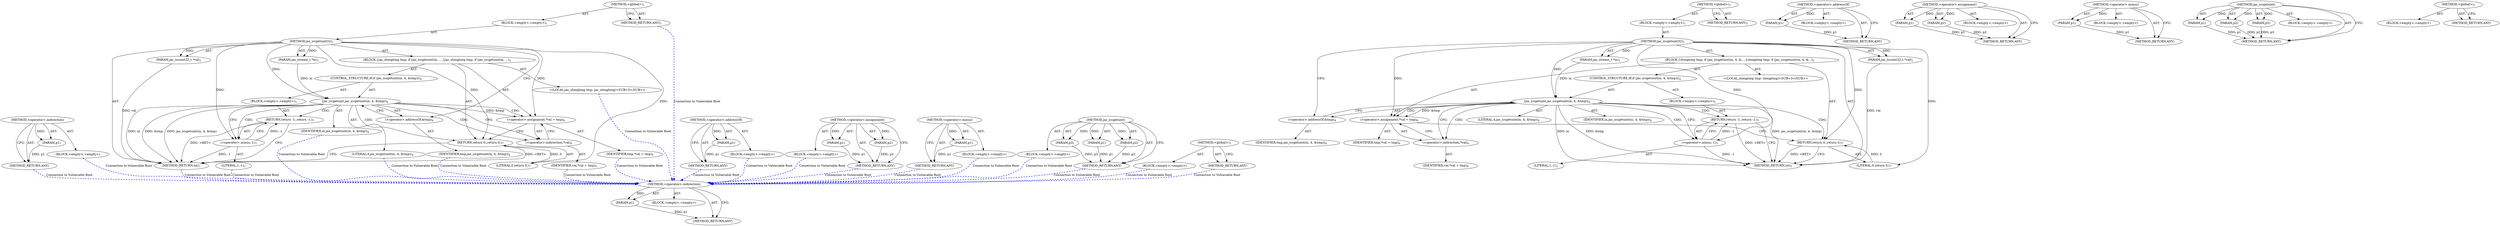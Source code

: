 digraph "&lt;global&gt;" {
vulnerable_71 [label=<(METHOD,&lt;operator&gt;.indirection)>];
vulnerable_72 [label=<(PARAM,p1)>];
vulnerable_73 [label=<(BLOCK,&lt;empty&gt;,&lt;empty&gt;)>];
vulnerable_74 [label=<(METHOD_RETURN,ANY)>];
vulnerable_6 [label=<(METHOD,&lt;global&gt;)<SUB>1</SUB>>];
vulnerable_7 [label=<(BLOCK,&lt;empty&gt;,&lt;empty&gt;)<SUB>1</SUB>>];
vulnerable_8 [label=<(METHOD,jas_iccgetuint32)<SUB>1</SUB>>];
vulnerable_9 [label=<(PARAM,jas_stream_t *in)<SUB>1</SUB>>];
vulnerable_10 [label=<(PARAM,jas_iccuint32_t *val)<SUB>1</SUB>>];
vulnerable_11 [label=<(BLOCK,{
	ulonglong tmp;
 	if (jas_iccgetuint(in, 4, &amp;...,{
	ulonglong tmp;
 	if (jas_iccgetuint(in, 4, &amp;...)<SUB>2</SUB>>];
vulnerable_12 [label="<(LOCAL,ulonglong tmp: ulonglong)<SUB>3</SUB>>"];
vulnerable_13 [label=<(CONTROL_STRUCTURE,IF,if (jas_iccgetuint(in, 4, &amp;tmp)))<SUB>4</SUB>>];
vulnerable_14 [label=<(jas_iccgetuint,jas_iccgetuint(in, 4, &amp;tmp))<SUB>4</SUB>>];
vulnerable_15 [label=<(IDENTIFIER,in,jas_iccgetuint(in, 4, &amp;tmp))<SUB>4</SUB>>];
vulnerable_16 [label=<(LITERAL,4,jas_iccgetuint(in, 4, &amp;tmp))<SUB>4</SUB>>];
vulnerable_17 [label=<(&lt;operator&gt;.addressOf,&amp;tmp)<SUB>4</SUB>>];
vulnerable_18 [label=<(IDENTIFIER,tmp,jas_iccgetuint(in, 4, &amp;tmp))<SUB>4</SUB>>];
vulnerable_19 [label=<(BLOCK,&lt;empty&gt;,&lt;empty&gt;)<SUB>5</SUB>>];
vulnerable_20 [label=<(RETURN,return -1;,return -1;)<SUB>5</SUB>>];
vulnerable_21 [label=<(&lt;operator&gt;.minus,-1)<SUB>5</SUB>>];
vulnerable_22 [label=<(LITERAL,1,-1)<SUB>5</SUB>>];
vulnerable_23 [label=<(&lt;operator&gt;.assignment,*val = tmp)<SUB>6</SUB>>];
vulnerable_24 [label=<(&lt;operator&gt;.indirection,*val)<SUB>6</SUB>>];
vulnerable_25 [label=<(IDENTIFIER,val,*val = tmp)<SUB>6</SUB>>];
vulnerable_26 [label=<(IDENTIFIER,tmp,*val = tmp)<SUB>6</SUB>>];
vulnerable_27 [label=<(RETURN,return 0;,return 0;)<SUB>7</SUB>>];
vulnerable_28 [label=<(LITERAL,0,return 0;)<SUB>7</SUB>>];
vulnerable_29 [label=<(METHOD_RETURN,int)<SUB>1</SUB>>];
vulnerable_31 [label=<(METHOD_RETURN,ANY)<SUB>1</SUB>>];
vulnerable_58 [label=<(METHOD,&lt;operator&gt;.addressOf)>];
vulnerable_59 [label=<(PARAM,p1)>];
vulnerable_60 [label=<(BLOCK,&lt;empty&gt;,&lt;empty&gt;)>];
vulnerable_61 [label=<(METHOD_RETURN,ANY)>];
vulnerable_66 [label=<(METHOD,&lt;operator&gt;.assignment)>];
vulnerable_67 [label=<(PARAM,p1)>];
vulnerable_68 [label=<(PARAM,p2)>];
vulnerable_69 [label=<(BLOCK,&lt;empty&gt;,&lt;empty&gt;)>];
vulnerable_70 [label=<(METHOD_RETURN,ANY)>];
vulnerable_62 [label=<(METHOD,&lt;operator&gt;.minus)>];
vulnerable_63 [label=<(PARAM,p1)>];
vulnerable_64 [label=<(BLOCK,&lt;empty&gt;,&lt;empty&gt;)>];
vulnerable_65 [label=<(METHOD_RETURN,ANY)>];
vulnerable_52 [label=<(METHOD,jas_iccgetuint)>];
vulnerable_53 [label=<(PARAM,p1)>];
vulnerable_54 [label=<(PARAM,p2)>];
vulnerable_55 [label=<(PARAM,p3)>];
vulnerable_56 [label=<(BLOCK,&lt;empty&gt;,&lt;empty&gt;)>];
vulnerable_57 [label=<(METHOD_RETURN,ANY)>];
vulnerable_46 [label=<(METHOD,&lt;global&gt;)<SUB>1</SUB>>];
vulnerable_47 [label=<(BLOCK,&lt;empty&gt;,&lt;empty&gt;)>];
vulnerable_48 [label=<(METHOD_RETURN,ANY)>];
fixed_71 [label=<(METHOD,&lt;operator&gt;.indirection)>];
fixed_72 [label=<(PARAM,p1)>];
fixed_73 [label=<(BLOCK,&lt;empty&gt;,&lt;empty&gt;)>];
fixed_74 [label=<(METHOD_RETURN,ANY)>];
fixed_6 [label=<(METHOD,&lt;global&gt;)<SUB>1</SUB>>];
fixed_7 [label=<(BLOCK,&lt;empty&gt;,&lt;empty&gt;)<SUB>1</SUB>>];
fixed_8 [label=<(METHOD,jas_iccgetuint32)<SUB>1</SUB>>];
fixed_9 [label=<(PARAM,jas_stream_t *in)<SUB>1</SUB>>];
fixed_10 [label=<(PARAM,jas_iccuint32_t *val)<SUB>1</SUB>>];
fixed_11 [label=<(BLOCK,{
	jas_ulonglong tmp;
 	if (jas_iccgetuint(in, ...,{
	jas_ulonglong tmp;
 	if (jas_iccgetuint(in, ...)<SUB>2</SUB>>];
fixed_12 [label="<(LOCAL,jas_ulonglong tmp: jas_ulonglong)<SUB>3</SUB>>"];
fixed_13 [label=<(CONTROL_STRUCTURE,IF,if (jas_iccgetuint(in, 4, &amp;tmp)))<SUB>4</SUB>>];
fixed_14 [label=<(jas_iccgetuint,jas_iccgetuint(in, 4, &amp;tmp))<SUB>4</SUB>>];
fixed_15 [label=<(IDENTIFIER,in,jas_iccgetuint(in, 4, &amp;tmp))<SUB>4</SUB>>];
fixed_16 [label=<(LITERAL,4,jas_iccgetuint(in, 4, &amp;tmp))<SUB>4</SUB>>];
fixed_17 [label=<(&lt;operator&gt;.addressOf,&amp;tmp)<SUB>4</SUB>>];
fixed_18 [label=<(IDENTIFIER,tmp,jas_iccgetuint(in, 4, &amp;tmp))<SUB>4</SUB>>];
fixed_19 [label=<(BLOCK,&lt;empty&gt;,&lt;empty&gt;)<SUB>5</SUB>>];
fixed_20 [label=<(RETURN,return -1;,return -1;)<SUB>5</SUB>>];
fixed_21 [label=<(&lt;operator&gt;.minus,-1)<SUB>5</SUB>>];
fixed_22 [label=<(LITERAL,1,-1)<SUB>5</SUB>>];
fixed_23 [label=<(&lt;operator&gt;.assignment,*val = tmp)<SUB>6</SUB>>];
fixed_24 [label=<(&lt;operator&gt;.indirection,*val)<SUB>6</SUB>>];
fixed_25 [label=<(IDENTIFIER,val,*val = tmp)<SUB>6</SUB>>];
fixed_26 [label=<(IDENTIFIER,tmp,*val = tmp)<SUB>6</SUB>>];
fixed_27 [label=<(RETURN,return 0;,return 0;)<SUB>7</SUB>>];
fixed_28 [label=<(LITERAL,0,return 0;)<SUB>7</SUB>>];
fixed_29 [label=<(METHOD_RETURN,int)<SUB>1</SUB>>];
fixed_31 [label=<(METHOD_RETURN,ANY)<SUB>1</SUB>>];
fixed_58 [label=<(METHOD,&lt;operator&gt;.addressOf)>];
fixed_59 [label=<(PARAM,p1)>];
fixed_60 [label=<(BLOCK,&lt;empty&gt;,&lt;empty&gt;)>];
fixed_61 [label=<(METHOD_RETURN,ANY)>];
fixed_66 [label=<(METHOD,&lt;operator&gt;.assignment)>];
fixed_67 [label=<(PARAM,p1)>];
fixed_68 [label=<(PARAM,p2)>];
fixed_69 [label=<(BLOCK,&lt;empty&gt;,&lt;empty&gt;)>];
fixed_70 [label=<(METHOD_RETURN,ANY)>];
fixed_62 [label=<(METHOD,&lt;operator&gt;.minus)>];
fixed_63 [label=<(PARAM,p1)>];
fixed_64 [label=<(BLOCK,&lt;empty&gt;,&lt;empty&gt;)>];
fixed_65 [label=<(METHOD_RETURN,ANY)>];
fixed_52 [label=<(METHOD,jas_iccgetuint)>];
fixed_53 [label=<(PARAM,p1)>];
fixed_54 [label=<(PARAM,p2)>];
fixed_55 [label=<(PARAM,p3)>];
fixed_56 [label=<(BLOCK,&lt;empty&gt;,&lt;empty&gt;)>];
fixed_57 [label=<(METHOD_RETURN,ANY)>];
fixed_46 [label=<(METHOD,&lt;global&gt;)<SUB>1</SUB>>];
fixed_47 [label=<(BLOCK,&lt;empty&gt;,&lt;empty&gt;)>];
fixed_48 [label=<(METHOD_RETURN,ANY)>];
vulnerable_71 -> vulnerable_72  [key=0, label="AST: "];
vulnerable_71 -> vulnerable_72  [key=1, label="DDG: "];
vulnerable_71 -> vulnerable_73  [key=0, label="AST: "];
vulnerable_71 -> vulnerable_74  [key=0, label="AST: "];
vulnerable_71 -> vulnerable_74  [key=1, label="CFG: "];
vulnerable_72 -> vulnerable_74  [key=0, label="DDG: p1"];
vulnerable_6 -> vulnerable_7  [key=0, label="AST: "];
vulnerable_6 -> vulnerable_31  [key=0, label="AST: "];
vulnerable_6 -> vulnerable_31  [key=1, label="CFG: "];
vulnerable_7 -> vulnerable_8  [key=0, label="AST: "];
vulnerable_8 -> vulnerable_9  [key=0, label="AST: "];
vulnerable_8 -> vulnerable_9  [key=1, label="DDG: "];
vulnerable_8 -> vulnerable_10  [key=0, label="AST: "];
vulnerable_8 -> vulnerable_10  [key=1, label="DDG: "];
vulnerable_8 -> vulnerable_11  [key=0, label="AST: "];
vulnerable_8 -> vulnerable_29  [key=0, label="AST: "];
vulnerable_8 -> vulnerable_17  [key=0, label="CFG: "];
vulnerable_8 -> vulnerable_23  [key=0, label="DDG: "];
vulnerable_8 -> vulnerable_27  [key=0, label="DDG: "];
vulnerable_8 -> vulnerable_28  [key=0, label="DDG: "];
vulnerable_8 -> vulnerable_14  [key=0, label="DDG: "];
vulnerable_8 -> vulnerable_21  [key=0, label="DDG: "];
vulnerable_9 -> vulnerable_14  [key=0, label="DDG: in"];
vulnerable_10 -> vulnerable_29  [key=0, label="DDG: val"];
vulnerable_11 -> vulnerable_12  [key=0, label="AST: "];
vulnerable_11 -> vulnerable_13  [key=0, label="AST: "];
vulnerable_11 -> vulnerable_23  [key=0, label="AST: "];
vulnerable_11 -> vulnerable_27  [key=0, label="AST: "];
vulnerable_13 -> vulnerable_14  [key=0, label="AST: "];
vulnerable_13 -> vulnerable_19  [key=0, label="AST: "];
vulnerable_14 -> vulnerable_15  [key=0, label="AST: "];
vulnerable_14 -> vulnerable_16  [key=0, label="AST: "];
vulnerable_14 -> vulnerable_17  [key=0, label="AST: "];
vulnerable_14 -> vulnerable_21  [key=0, label="CFG: "];
vulnerable_14 -> vulnerable_21  [key=1, label="CDG: "];
vulnerable_14 -> vulnerable_24  [key=0, label="CFG: "];
vulnerable_14 -> vulnerable_24  [key=1, label="CDG: "];
vulnerable_14 -> vulnerable_29  [key=0, label="DDG: in"];
vulnerable_14 -> vulnerable_29  [key=1, label="DDG: &amp;tmp"];
vulnerable_14 -> vulnerable_29  [key=2, label="DDG: jas_iccgetuint(in, 4, &amp;tmp)"];
vulnerable_14 -> vulnerable_23  [key=0, label="DDG: &amp;tmp"];
vulnerable_14 -> vulnerable_23  [key=1, label="CDG: "];
vulnerable_14 -> vulnerable_20  [key=0, label="CDG: "];
vulnerable_14 -> vulnerable_27  [key=0, label="CDG: "];
vulnerable_17 -> vulnerable_18  [key=0, label="AST: "];
vulnerable_17 -> vulnerable_14  [key=0, label="CFG: "];
vulnerable_19 -> vulnerable_20  [key=0, label="AST: "];
vulnerable_20 -> vulnerable_21  [key=0, label="AST: "];
vulnerable_20 -> vulnerable_29  [key=0, label="CFG: "];
vulnerable_20 -> vulnerable_29  [key=1, label="DDG: &lt;RET&gt;"];
vulnerable_21 -> vulnerable_22  [key=0, label="AST: "];
vulnerable_21 -> vulnerable_20  [key=0, label="CFG: "];
vulnerable_21 -> vulnerable_20  [key=1, label="DDG: -1"];
vulnerable_21 -> vulnerable_29  [key=0, label="DDG: -1"];
vulnerable_23 -> vulnerable_24  [key=0, label="AST: "];
vulnerable_23 -> vulnerable_26  [key=0, label="AST: "];
vulnerable_23 -> vulnerable_27  [key=0, label="CFG: "];
vulnerable_24 -> vulnerable_25  [key=0, label="AST: "];
vulnerable_24 -> vulnerable_23  [key=0, label="CFG: "];
vulnerable_27 -> vulnerable_28  [key=0, label="AST: "];
vulnerable_27 -> vulnerable_29  [key=0, label="CFG: "];
vulnerable_27 -> vulnerable_29  [key=1, label="DDG: &lt;RET&gt;"];
vulnerable_28 -> vulnerable_27  [key=0, label="DDG: 0"];
vulnerable_58 -> vulnerable_59  [key=0, label="AST: "];
vulnerable_58 -> vulnerable_59  [key=1, label="DDG: "];
vulnerable_58 -> vulnerable_60  [key=0, label="AST: "];
vulnerable_58 -> vulnerable_61  [key=0, label="AST: "];
vulnerable_58 -> vulnerable_61  [key=1, label="CFG: "];
vulnerable_59 -> vulnerable_61  [key=0, label="DDG: p1"];
vulnerable_66 -> vulnerable_67  [key=0, label="AST: "];
vulnerable_66 -> vulnerable_67  [key=1, label="DDG: "];
vulnerable_66 -> vulnerable_69  [key=0, label="AST: "];
vulnerable_66 -> vulnerable_68  [key=0, label="AST: "];
vulnerable_66 -> vulnerable_68  [key=1, label="DDG: "];
vulnerable_66 -> vulnerable_70  [key=0, label="AST: "];
vulnerable_66 -> vulnerable_70  [key=1, label="CFG: "];
vulnerable_67 -> vulnerable_70  [key=0, label="DDG: p1"];
vulnerable_68 -> vulnerable_70  [key=0, label="DDG: p2"];
vulnerable_62 -> vulnerable_63  [key=0, label="AST: "];
vulnerable_62 -> vulnerable_63  [key=1, label="DDG: "];
vulnerable_62 -> vulnerable_64  [key=0, label="AST: "];
vulnerable_62 -> vulnerable_65  [key=0, label="AST: "];
vulnerable_62 -> vulnerable_65  [key=1, label="CFG: "];
vulnerable_63 -> vulnerable_65  [key=0, label="DDG: p1"];
vulnerable_52 -> vulnerable_53  [key=0, label="AST: "];
vulnerable_52 -> vulnerable_53  [key=1, label="DDG: "];
vulnerable_52 -> vulnerable_56  [key=0, label="AST: "];
vulnerable_52 -> vulnerable_54  [key=0, label="AST: "];
vulnerable_52 -> vulnerable_54  [key=1, label="DDG: "];
vulnerable_52 -> vulnerable_57  [key=0, label="AST: "];
vulnerable_52 -> vulnerable_57  [key=1, label="CFG: "];
vulnerable_52 -> vulnerable_55  [key=0, label="AST: "];
vulnerable_52 -> vulnerable_55  [key=1, label="DDG: "];
vulnerable_53 -> vulnerable_57  [key=0, label="DDG: p1"];
vulnerable_54 -> vulnerable_57  [key=0, label="DDG: p2"];
vulnerable_55 -> vulnerable_57  [key=0, label="DDG: p3"];
vulnerable_46 -> vulnerable_47  [key=0, label="AST: "];
vulnerable_46 -> vulnerable_48  [key=0, label="AST: "];
vulnerable_46 -> vulnerable_48  [key=1, label="CFG: "];
fixed_71 -> fixed_72  [key=0, label="AST: "];
fixed_71 -> fixed_72  [key=1, label="DDG: "];
fixed_71 -> fixed_73  [key=0, label="AST: "];
fixed_71 -> fixed_74  [key=0, label="AST: "];
fixed_71 -> fixed_74  [key=1, label="CFG: "];
fixed_72 -> fixed_74  [key=0, label="DDG: p1"];
fixed_73 -> vulnerable_71  [color=blue, key=0, label="Connection to Vulnerable Root", penwidth="2.0", style=dashed];
fixed_74 -> vulnerable_71  [color=blue, key=0, label="Connection to Vulnerable Root", penwidth="2.0", style=dashed];
fixed_6 -> fixed_7  [key=0, label="AST: "];
fixed_6 -> fixed_31  [key=0, label="AST: "];
fixed_6 -> fixed_31  [key=1, label="CFG: "];
fixed_7 -> fixed_8  [key=0, label="AST: "];
fixed_8 -> fixed_9  [key=0, label="AST: "];
fixed_8 -> fixed_9  [key=1, label="DDG: "];
fixed_8 -> fixed_10  [key=0, label="AST: "];
fixed_8 -> fixed_10  [key=1, label="DDG: "];
fixed_8 -> fixed_11  [key=0, label="AST: "];
fixed_8 -> fixed_29  [key=0, label="AST: "];
fixed_8 -> fixed_17  [key=0, label="CFG: "];
fixed_8 -> fixed_23  [key=0, label="DDG: "];
fixed_8 -> fixed_27  [key=0, label="DDG: "];
fixed_8 -> fixed_28  [key=0, label="DDG: "];
fixed_8 -> fixed_14  [key=0, label="DDG: "];
fixed_8 -> fixed_21  [key=0, label="DDG: "];
fixed_9 -> fixed_14  [key=0, label="DDG: in"];
fixed_10 -> fixed_29  [key=0, label="DDG: val"];
fixed_11 -> fixed_12  [key=0, label="AST: "];
fixed_11 -> fixed_13  [key=0, label="AST: "];
fixed_11 -> fixed_23  [key=0, label="AST: "];
fixed_11 -> fixed_27  [key=0, label="AST: "];
fixed_12 -> vulnerable_71  [color=blue, key=0, label="Connection to Vulnerable Root", penwidth="2.0", style=dashed];
fixed_13 -> fixed_14  [key=0, label="AST: "];
fixed_13 -> fixed_19  [key=0, label="AST: "];
fixed_14 -> fixed_15  [key=0, label="AST: "];
fixed_14 -> fixed_16  [key=0, label="AST: "];
fixed_14 -> fixed_17  [key=0, label="AST: "];
fixed_14 -> fixed_21  [key=0, label="CFG: "];
fixed_14 -> fixed_21  [key=1, label="CDG: "];
fixed_14 -> fixed_24  [key=0, label="CFG: "];
fixed_14 -> fixed_24  [key=1, label="CDG: "];
fixed_14 -> fixed_29  [key=0, label="DDG: in"];
fixed_14 -> fixed_29  [key=1, label="DDG: &amp;tmp"];
fixed_14 -> fixed_29  [key=2, label="DDG: jas_iccgetuint(in, 4, &amp;tmp)"];
fixed_14 -> fixed_23  [key=0, label="DDG: &amp;tmp"];
fixed_14 -> fixed_23  [key=1, label="CDG: "];
fixed_14 -> fixed_20  [key=0, label="CDG: "];
fixed_14 -> fixed_27  [key=0, label="CDG: "];
fixed_15 -> vulnerable_71  [color=blue, key=0, label="Connection to Vulnerable Root", penwidth="2.0", style=dashed];
fixed_16 -> vulnerable_71  [color=blue, key=0, label="Connection to Vulnerable Root", penwidth="2.0", style=dashed];
fixed_17 -> fixed_18  [key=0, label="AST: "];
fixed_17 -> fixed_14  [key=0, label="CFG: "];
fixed_18 -> vulnerable_71  [color=blue, key=0, label="Connection to Vulnerable Root", penwidth="2.0", style=dashed];
fixed_19 -> fixed_20  [key=0, label="AST: "];
fixed_20 -> fixed_21  [key=0, label="AST: "];
fixed_20 -> fixed_29  [key=0, label="CFG: "];
fixed_20 -> fixed_29  [key=1, label="DDG: &lt;RET&gt;"];
fixed_21 -> fixed_22  [key=0, label="AST: "];
fixed_21 -> fixed_20  [key=0, label="CFG: "];
fixed_21 -> fixed_20  [key=1, label="DDG: -1"];
fixed_21 -> fixed_29  [key=0, label="DDG: -1"];
fixed_22 -> vulnerable_71  [color=blue, key=0, label="Connection to Vulnerable Root", penwidth="2.0", style=dashed];
fixed_23 -> fixed_24  [key=0, label="AST: "];
fixed_23 -> fixed_26  [key=0, label="AST: "];
fixed_23 -> fixed_27  [key=0, label="CFG: "];
fixed_24 -> fixed_25  [key=0, label="AST: "];
fixed_24 -> fixed_23  [key=0, label="CFG: "];
fixed_25 -> vulnerable_71  [color=blue, key=0, label="Connection to Vulnerable Root", penwidth="2.0", style=dashed];
fixed_26 -> vulnerable_71  [color=blue, key=0, label="Connection to Vulnerable Root", penwidth="2.0", style=dashed];
fixed_27 -> fixed_28  [key=0, label="AST: "];
fixed_27 -> fixed_29  [key=0, label="CFG: "];
fixed_27 -> fixed_29  [key=1, label="DDG: &lt;RET&gt;"];
fixed_28 -> fixed_27  [key=0, label="DDG: 0"];
fixed_29 -> vulnerable_71  [color=blue, key=0, label="Connection to Vulnerable Root", penwidth="2.0", style=dashed];
fixed_31 -> vulnerable_71  [color=blue, key=0, label="Connection to Vulnerable Root", penwidth="2.0", style=dashed];
fixed_58 -> fixed_59  [key=0, label="AST: "];
fixed_58 -> fixed_59  [key=1, label="DDG: "];
fixed_58 -> fixed_60  [key=0, label="AST: "];
fixed_58 -> fixed_61  [key=0, label="AST: "];
fixed_58 -> fixed_61  [key=1, label="CFG: "];
fixed_59 -> fixed_61  [key=0, label="DDG: p1"];
fixed_60 -> vulnerable_71  [color=blue, key=0, label="Connection to Vulnerable Root", penwidth="2.0", style=dashed];
fixed_61 -> vulnerable_71  [color=blue, key=0, label="Connection to Vulnerable Root", penwidth="2.0", style=dashed];
fixed_66 -> fixed_67  [key=0, label="AST: "];
fixed_66 -> fixed_67  [key=1, label="DDG: "];
fixed_66 -> fixed_69  [key=0, label="AST: "];
fixed_66 -> fixed_68  [key=0, label="AST: "];
fixed_66 -> fixed_68  [key=1, label="DDG: "];
fixed_66 -> fixed_70  [key=0, label="AST: "];
fixed_66 -> fixed_70  [key=1, label="CFG: "];
fixed_67 -> fixed_70  [key=0, label="DDG: p1"];
fixed_68 -> fixed_70  [key=0, label="DDG: p2"];
fixed_69 -> vulnerable_71  [color=blue, key=0, label="Connection to Vulnerable Root", penwidth="2.0", style=dashed];
fixed_70 -> vulnerable_71  [color=blue, key=0, label="Connection to Vulnerable Root", penwidth="2.0", style=dashed];
fixed_62 -> fixed_63  [key=0, label="AST: "];
fixed_62 -> fixed_63  [key=1, label="DDG: "];
fixed_62 -> fixed_64  [key=0, label="AST: "];
fixed_62 -> fixed_65  [key=0, label="AST: "];
fixed_62 -> fixed_65  [key=1, label="CFG: "];
fixed_63 -> fixed_65  [key=0, label="DDG: p1"];
fixed_64 -> vulnerable_71  [color=blue, key=0, label="Connection to Vulnerable Root", penwidth="2.0", style=dashed];
fixed_65 -> vulnerable_71  [color=blue, key=0, label="Connection to Vulnerable Root", penwidth="2.0", style=dashed];
fixed_52 -> fixed_53  [key=0, label="AST: "];
fixed_52 -> fixed_53  [key=1, label="DDG: "];
fixed_52 -> fixed_56  [key=0, label="AST: "];
fixed_52 -> fixed_54  [key=0, label="AST: "];
fixed_52 -> fixed_54  [key=1, label="DDG: "];
fixed_52 -> fixed_57  [key=0, label="AST: "];
fixed_52 -> fixed_57  [key=1, label="CFG: "];
fixed_52 -> fixed_55  [key=0, label="AST: "];
fixed_52 -> fixed_55  [key=1, label="DDG: "];
fixed_53 -> fixed_57  [key=0, label="DDG: p1"];
fixed_54 -> fixed_57  [key=0, label="DDG: p2"];
fixed_55 -> fixed_57  [key=0, label="DDG: p3"];
fixed_56 -> vulnerable_71  [color=blue, key=0, label="Connection to Vulnerable Root", penwidth="2.0", style=dashed];
fixed_57 -> vulnerable_71  [color=blue, key=0, label="Connection to Vulnerable Root", penwidth="2.0", style=dashed];
fixed_46 -> fixed_47  [key=0, label="AST: "];
fixed_46 -> fixed_48  [key=0, label="AST: "];
fixed_46 -> fixed_48  [key=1, label="CFG: "];
fixed_47 -> vulnerable_71  [color=blue, key=0, label="Connection to Vulnerable Root", penwidth="2.0", style=dashed];
fixed_48 -> vulnerable_71  [color=blue, key=0, label="Connection to Vulnerable Root", penwidth="2.0", style=dashed];
}
